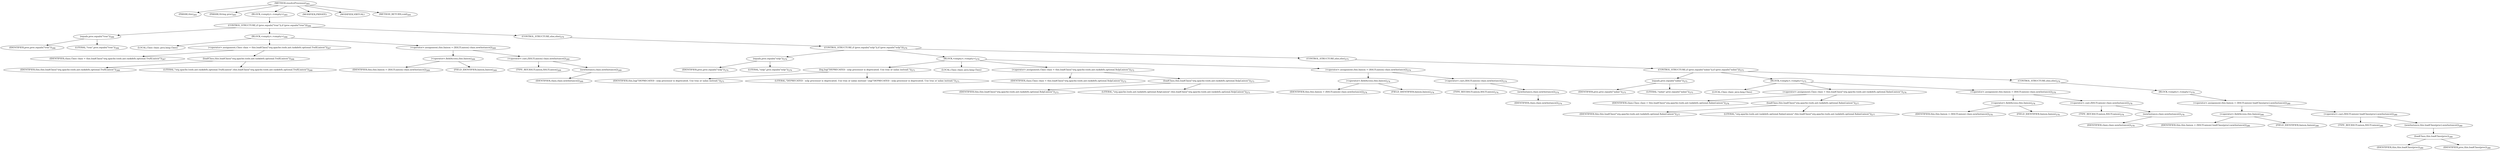 digraph "resolveProcessor" {  
"543" [label = <(METHOD,resolveProcessor)<SUB>265</SUB>> ]
"24" [label = <(PARAM,this)<SUB>265</SUB>> ]
"544" [label = <(PARAM,String proc)<SUB>265</SUB>> ]
"545" [label = <(BLOCK,&lt;empty&gt;,&lt;empty&gt;)<SUB>265</SUB>> ]
"546" [label = <(CONTROL_STRUCTURE,if (proc.equals(&quot;trax&quot;)),if (proc.equals(&quot;trax&quot;)))<SUB>266</SUB>> ]
"547" [label = <(equals,proc.equals(&quot;trax&quot;))<SUB>266</SUB>> ]
"548" [label = <(IDENTIFIER,proc,proc.equals(&quot;trax&quot;))<SUB>266</SUB>> ]
"549" [label = <(LITERAL,&quot;trax&quot;,proc.equals(&quot;trax&quot;))<SUB>266</SUB>> ]
"550" [label = <(BLOCK,&lt;empty&gt;,&lt;empty&gt;)<SUB>266</SUB>> ]
"551" [label = <(LOCAL,Class clazz: java.lang.Class)> ]
"552" [label = <(&lt;operator&gt;.assignment,Class clazz = this.loadClass(&quot;org.apache.tools.ant.taskdefs.optional.TraXLiaison&quot;))<SUB>267</SUB>> ]
"553" [label = <(IDENTIFIER,clazz,Class clazz = this.loadClass(&quot;org.apache.tools.ant.taskdefs.optional.TraXLiaison&quot;))<SUB>267</SUB>> ]
"554" [label = <(loadClass,this.loadClass(&quot;org.apache.tools.ant.taskdefs.optional.TraXLiaison&quot;))<SUB>268</SUB>> ]
"23" [label = <(IDENTIFIER,this,this.loadClass(&quot;org.apache.tools.ant.taskdefs.optional.TraXLiaison&quot;))<SUB>268</SUB>> ]
"555" [label = <(LITERAL,&quot;org.apache.tools.ant.taskdefs.optional.TraXLiaison&quot;,this.loadClass(&quot;org.apache.tools.ant.taskdefs.optional.TraXLiaison&quot;))<SUB>268</SUB>> ]
"556" [label = <(&lt;operator&gt;.assignment,this.liaison = (XSLTLiaison) clazz.newInstance())<SUB>269</SUB>> ]
"557" [label = <(&lt;operator&gt;.fieldAccess,this.liaison)<SUB>269</SUB>> ]
"558" [label = <(IDENTIFIER,this,this.liaison = (XSLTLiaison) clazz.newInstance())<SUB>269</SUB>> ]
"559" [label = <(FIELD_IDENTIFIER,liaison,liaison)<SUB>269</SUB>> ]
"560" [label = <(&lt;operator&gt;.cast,(XSLTLiaison) clazz.newInstance())<SUB>269</SUB>> ]
"561" [label = <(TYPE_REF,XSLTLiaison,XSLTLiaison)<SUB>269</SUB>> ]
"562" [label = <(newInstance,clazz.newInstance())<SUB>269</SUB>> ]
"563" [label = <(IDENTIFIER,clazz,clazz.newInstance())<SUB>269</SUB>> ]
"564" [label = <(CONTROL_STRUCTURE,else,else)<SUB>270</SUB>> ]
"565" [label = <(CONTROL_STRUCTURE,if (proc.equals(&quot;xslp&quot;)),if (proc.equals(&quot;xslp&quot;)))<SUB>270</SUB>> ]
"566" [label = <(equals,proc.equals(&quot;xslp&quot;))<SUB>270</SUB>> ]
"567" [label = <(IDENTIFIER,proc,proc.equals(&quot;xslp&quot;))<SUB>270</SUB>> ]
"568" [label = <(LITERAL,&quot;xslp&quot;,proc.equals(&quot;xslp&quot;))<SUB>270</SUB>> ]
"569" [label = <(BLOCK,&lt;empty&gt;,&lt;empty&gt;)<SUB>270</SUB>> ]
"570" [label = <(log,log(&quot;DEPRECATED - xslp processor is deprecated. Use trax or xalan instead.&quot;))<SUB>271</SUB>> ]
"25" [label = <(IDENTIFIER,this,log(&quot;DEPRECATED - xslp processor is deprecated. Use trax or xalan instead.&quot;))<SUB>271</SUB>> ]
"571" [label = <(LITERAL,&quot;DEPRECATED - xslp processor is deprecated. Use trax or xalan instead.&quot;,log(&quot;DEPRECATED - xslp processor is deprecated. Use trax or xalan instead.&quot;))<SUB>271</SUB>> ]
"572" [label = <(LOCAL,Class clazz: java.lang.Class)> ]
"573" [label = <(&lt;operator&gt;.assignment,Class clazz = this.loadClass(&quot;org.apache.tools.ant.taskdefs.optional.XslpLiaison&quot;))<SUB>272</SUB>> ]
"574" [label = <(IDENTIFIER,clazz,Class clazz = this.loadClass(&quot;org.apache.tools.ant.taskdefs.optional.XslpLiaison&quot;))<SUB>272</SUB>> ]
"575" [label = <(loadClass,this.loadClass(&quot;org.apache.tools.ant.taskdefs.optional.XslpLiaison&quot;))<SUB>273</SUB>> ]
"26" [label = <(IDENTIFIER,this,this.loadClass(&quot;org.apache.tools.ant.taskdefs.optional.XslpLiaison&quot;))<SUB>273</SUB>> ]
"576" [label = <(LITERAL,&quot;org.apache.tools.ant.taskdefs.optional.XslpLiaison&quot;,this.loadClass(&quot;org.apache.tools.ant.taskdefs.optional.XslpLiaison&quot;))<SUB>273</SUB>> ]
"577" [label = <(&lt;operator&gt;.assignment,this.liaison = (XSLTLiaison) clazz.newInstance())<SUB>274</SUB>> ]
"578" [label = <(&lt;operator&gt;.fieldAccess,this.liaison)<SUB>274</SUB>> ]
"579" [label = <(IDENTIFIER,this,this.liaison = (XSLTLiaison) clazz.newInstance())<SUB>274</SUB>> ]
"580" [label = <(FIELD_IDENTIFIER,liaison,liaison)<SUB>274</SUB>> ]
"581" [label = <(&lt;operator&gt;.cast,(XSLTLiaison) clazz.newInstance())<SUB>274</SUB>> ]
"582" [label = <(TYPE_REF,XSLTLiaison,XSLTLiaison)<SUB>274</SUB>> ]
"583" [label = <(newInstance,clazz.newInstance())<SUB>274</SUB>> ]
"584" [label = <(IDENTIFIER,clazz,clazz.newInstance())<SUB>274</SUB>> ]
"585" [label = <(CONTROL_STRUCTURE,else,else)<SUB>275</SUB>> ]
"586" [label = <(CONTROL_STRUCTURE,if (proc.equals(&quot;xalan&quot;)),if (proc.equals(&quot;xalan&quot;)))<SUB>275</SUB>> ]
"587" [label = <(equals,proc.equals(&quot;xalan&quot;))<SUB>275</SUB>> ]
"588" [label = <(IDENTIFIER,proc,proc.equals(&quot;xalan&quot;))<SUB>275</SUB>> ]
"589" [label = <(LITERAL,&quot;xalan&quot;,proc.equals(&quot;xalan&quot;))<SUB>275</SUB>> ]
"590" [label = <(BLOCK,&lt;empty&gt;,&lt;empty&gt;)<SUB>275</SUB>> ]
"591" [label = <(LOCAL,Class clazz: java.lang.Class)> ]
"592" [label = <(&lt;operator&gt;.assignment,Class clazz = this.loadClass(&quot;org.apache.tools.ant.taskdefs.optional.XalanLiaison&quot;))<SUB>276</SUB>> ]
"593" [label = <(IDENTIFIER,clazz,Class clazz = this.loadClass(&quot;org.apache.tools.ant.taskdefs.optional.XalanLiaison&quot;))<SUB>276</SUB>> ]
"594" [label = <(loadClass,this.loadClass(&quot;org.apache.tools.ant.taskdefs.optional.XalanLiaison&quot;))<SUB>277</SUB>> ]
"27" [label = <(IDENTIFIER,this,this.loadClass(&quot;org.apache.tools.ant.taskdefs.optional.XalanLiaison&quot;))<SUB>277</SUB>> ]
"595" [label = <(LITERAL,&quot;org.apache.tools.ant.taskdefs.optional.XalanLiaison&quot;,this.loadClass(&quot;org.apache.tools.ant.taskdefs.optional.XalanLiaison&quot;))<SUB>277</SUB>> ]
"596" [label = <(&lt;operator&gt;.assignment,this.liaison = (XSLTLiaison) clazz.newInstance())<SUB>278</SUB>> ]
"597" [label = <(&lt;operator&gt;.fieldAccess,this.liaison)<SUB>278</SUB>> ]
"598" [label = <(IDENTIFIER,this,this.liaison = (XSLTLiaison) clazz.newInstance())<SUB>278</SUB>> ]
"599" [label = <(FIELD_IDENTIFIER,liaison,liaison)<SUB>278</SUB>> ]
"600" [label = <(&lt;operator&gt;.cast,(XSLTLiaison) clazz.newInstance())<SUB>278</SUB>> ]
"601" [label = <(TYPE_REF,XSLTLiaison,XSLTLiaison)<SUB>278</SUB>> ]
"602" [label = <(newInstance,clazz.newInstance())<SUB>278</SUB>> ]
"603" [label = <(IDENTIFIER,clazz,clazz.newInstance())<SUB>278</SUB>> ]
"604" [label = <(CONTROL_STRUCTURE,else,else)<SUB>279</SUB>> ]
"605" [label = <(BLOCK,&lt;empty&gt;,&lt;empty&gt;)<SUB>279</SUB>> ]
"606" [label = <(&lt;operator&gt;.assignment,this.liaison = (XSLTLiaison) loadClass(proc).newInstance())<SUB>280</SUB>> ]
"607" [label = <(&lt;operator&gt;.fieldAccess,this.liaison)<SUB>280</SUB>> ]
"608" [label = <(IDENTIFIER,this,this.liaison = (XSLTLiaison) loadClass(proc).newInstance())<SUB>280</SUB>> ]
"609" [label = <(FIELD_IDENTIFIER,liaison,liaison)<SUB>280</SUB>> ]
"610" [label = <(&lt;operator&gt;.cast,(XSLTLiaison) loadClass(proc).newInstance())<SUB>280</SUB>> ]
"611" [label = <(TYPE_REF,XSLTLiaison,XSLTLiaison)<SUB>280</SUB>> ]
"612" [label = <(newInstance,this.loadClass(proc).newInstance())<SUB>280</SUB>> ]
"613" [label = <(loadClass,this.loadClass(proc))<SUB>280</SUB>> ]
"28" [label = <(IDENTIFIER,this,this.loadClass(proc))<SUB>280</SUB>> ]
"614" [label = <(IDENTIFIER,proc,this.loadClass(proc))<SUB>280</SUB>> ]
"615" [label = <(MODIFIER,PRIVATE)> ]
"616" [label = <(MODIFIER,VIRTUAL)> ]
"617" [label = <(METHOD_RETURN,void)<SUB>265</SUB>> ]
  "543" -> "24" 
  "543" -> "544" 
  "543" -> "545" 
  "543" -> "615" 
  "543" -> "616" 
  "543" -> "617" 
  "545" -> "546" 
  "546" -> "547" 
  "546" -> "550" 
  "546" -> "564" 
  "547" -> "548" 
  "547" -> "549" 
  "550" -> "551" 
  "550" -> "552" 
  "550" -> "556" 
  "552" -> "553" 
  "552" -> "554" 
  "554" -> "23" 
  "554" -> "555" 
  "556" -> "557" 
  "556" -> "560" 
  "557" -> "558" 
  "557" -> "559" 
  "560" -> "561" 
  "560" -> "562" 
  "562" -> "563" 
  "564" -> "565" 
  "565" -> "566" 
  "565" -> "569" 
  "565" -> "585" 
  "566" -> "567" 
  "566" -> "568" 
  "569" -> "570" 
  "569" -> "572" 
  "569" -> "573" 
  "569" -> "577" 
  "570" -> "25" 
  "570" -> "571" 
  "573" -> "574" 
  "573" -> "575" 
  "575" -> "26" 
  "575" -> "576" 
  "577" -> "578" 
  "577" -> "581" 
  "578" -> "579" 
  "578" -> "580" 
  "581" -> "582" 
  "581" -> "583" 
  "583" -> "584" 
  "585" -> "586" 
  "586" -> "587" 
  "586" -> "590" 
  "586" -> "604" 
  "587" -> "588" 
  "587" -> "589" 
  "590" -> "591" 
  "590" -> "592" 
  "590" -> "596" 
  "592" -> "593" 
  "592" -> "594" 
  "594" -> "27" 
  "594" -> "595" 
  "596" -> "597" 
  "596" -> "600" 
  "597" -> "598" 
  "597" -> "599" 
  "600" -> "601" 
  "600" -> "602" 
  "602" -> "603" 
  "604" -> "605" 
  "605" -> "606" 
  "606" -> "607" 
  "606" -> "610" 
  "607" -> "608" 
  "607" -> "609" 
  "610" -> "611" 
  "610" -> "612" 
  "612" -> "613" 
  "613" -> "28" 
  "613" -> "614" 
}
